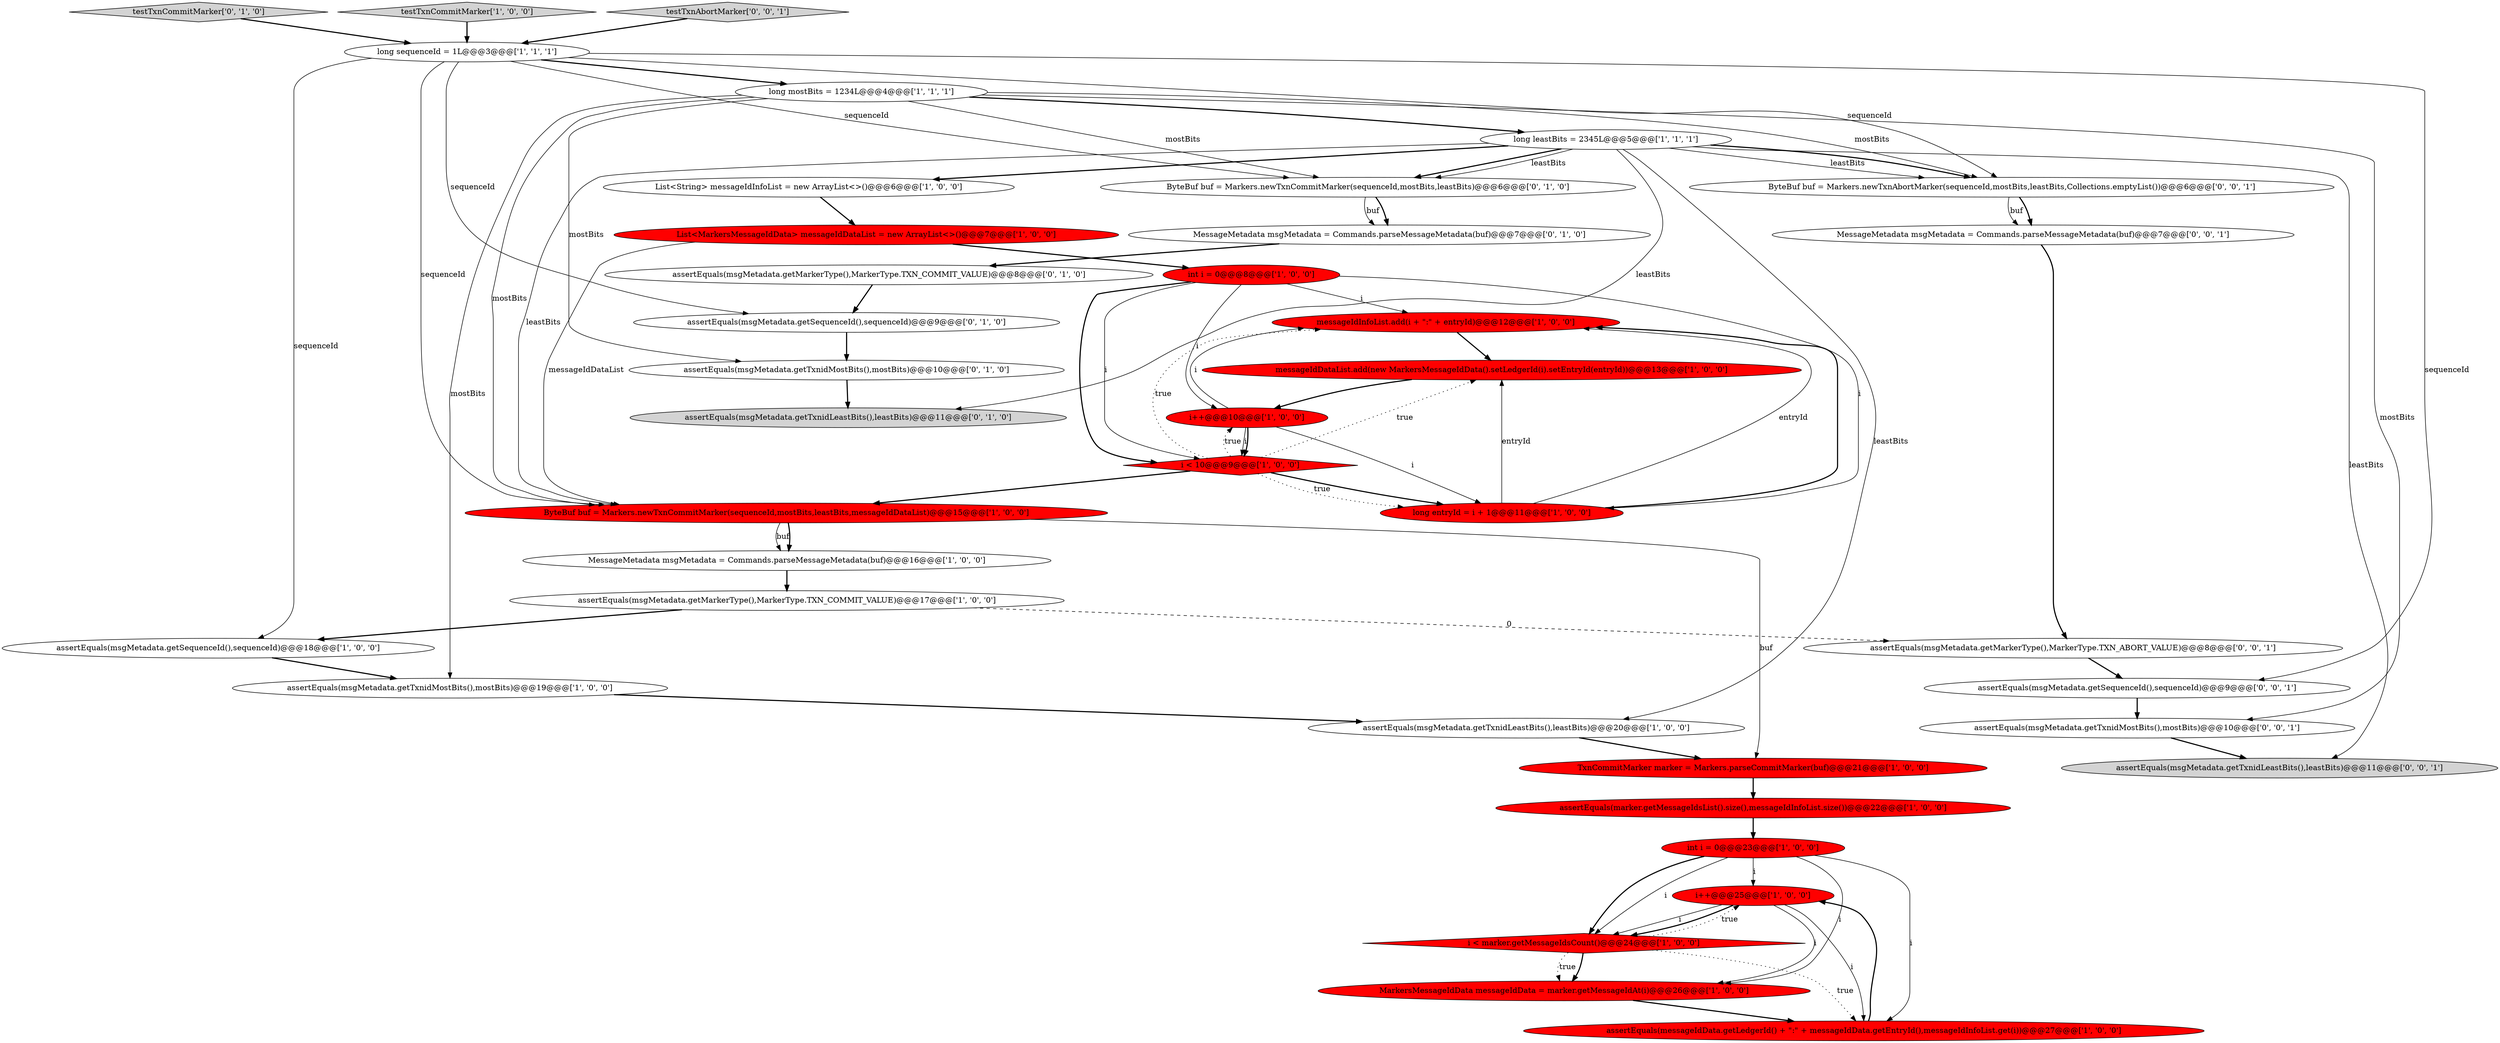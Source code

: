 digraph {
10 [style = filled, label = "assertEquals(marker.getMessageIdsList().size(),messageIdInfoList.size())@@@22@@@['1', '0', '0']", fillcolor = red, shape = ellipse image = "AAA1AAABBB1BBB"];
26 [style = filled, label = "MessageMetadata msgMetadata = Commands.parseMessageMetadata(buf)@@@7@@@['0', '1', '0']", fillcolor = white, shape = ellipse image = "AAA0AAABBB2BBB"];
11 [style = filled, label = "messageIdInfoList.add(i + \":\" + entryId)@@@12@@@['1', '0', '0']", fillcolor = red, shape = ellipse image = "AAA1AAABBB1BBB"];
6 [style = filled, label = "TxnCommitMarker marker = Markers.parseCommitMarker(buf)@@@21@@@['1', '0', '0']", fillcolor = red, shape = ellipse image = "AAA1AAABBB1BBB"];
19 [style = filled, label = "int i = 0@@@8@@@['1', '0', '0']", fillcolor = red, shape = ellipse image = "AAA1AAABBB1BBB"];
30 [style = filled, label = "assertEquals(msgMetadata.getMarkerType(),MarkerType.TXN_COMMIT_VALUE)@@@8@@@['0', '1', '0']", fillcolor = white, shape = ellipse image = "AAA0AAABBB2BBB"];
31 [style = filled, label = "assertEquals(msgMetadata.getTxnidMostBits(),mostBits)@@@10@@@['0', '1', '0']", fillcolor = white, shape = ellipse image = "AAA0AAABBB2BBB"];
22 [style = filled, label = "i++@@@10@@@['1', '0', '0']", fillcolor = red, shape = ellipse image = "AAA1AAABBB1BBB"];
8 [style = filled, label = "long sequenceId = 1L@@@3@@@['1', '1', '1']", fillcolor = white, shape = ellipse image = "AAA0AAABBB1BBB"];
33 [style = filled, label = "assertEquals(msgMetadata.getMarkerType(),MarkerType.TXN_ABORT_VALUE)@@@8@@@['0', '0', '1']", fillcolor = white, shape = ellipse image = "AAA0AAABBB3BBB"];
4 [style = filled, label = "long entryId = i + 1@@@11@@@['1', '0', '0']", fillcolor = red, shape = ellipse image = "AAA1AAABBB1BBB"];
7 [style = filled, label = "i++@@@25@@@['1', '0', '0']", fillcolor = red, shape = ellipse image = "AAA1AAABBB1BBB"];
16 [style = filled, label = "assertEquals(msgMetadata.getTxnidMostBits(),mostBits)@@@19@@@['1', '0', '0']", fillcolor = white, shape = ellipse image = "AAA0AAABBB1BBB"];
17 [style = filled, label = "i < marker.getMessageIdsCount()@@@24@@@['1', '0', '0']", fillcolor = red, shape = diamond image = "AAA1AAABBB1BBB"];
25 [style = filled, label = "assertEquals(msgMetadata.getTxnidLeastBits(),leastBits)@@@11@@@['0', '1', '0']", fillcolor = lightgray, shape = ellipse image = "AAA0AAABBB2BBB"];
27 [style = filled, label = "testTxnCommitMarker['0', '1', '0']", fillcolor = lightgray, shape = diamond image = "AAA0AAABBB2BBB"];
15 [style = filled, label = "long leastBits = 2345L@@@5@@@['1', '1', '1']", fillcolor = white, shape = ellipse image = "AAA0AAABBB1BBB"];
13 [style = filled, label = "List<MarkersMessageIdData> messageIdDataList = new ArrayList<>()@@@7@@@['1', '0', '0']", fillcolor = red, shape = ellipse image = "AAA1AAABBB1BBB"];
18 [style = filled, label = "int i = 0@@@23@@@['1', '0', '0']", fillcolor = red, shape = ellipse image = "AAA1AAABBB1BBB"];
5 [style = filled, label = "assertEquals(msgMetadata.getTxnidLeastBits(),leastBits)@@@20@@@['1', '0', '0']", fillcolor = white, shape = ellipse image = "AAA0AAABBB1BBB"];
20 [style = filled, label = "testTxnCommitMarker['1', '0', '0']", fillcolor = lightgray, shape = diamond image = "AAA0AAABBB1BBB"];
23 [style = filled, label = "assertEquals(messageIdData.getLedgerId() + \":\" + messageIdData.getEntryId(),messageIdInfoList.get(i))@@@27@@@['1', '0', '0']", fillcolor = red, shape = ellipse image = "AAA1AAABBB1BBB"];
37 [style = filled, label = "assertEquals(msgMetadata.getTxnidMostBits(),mostBits)@@@10@@@['0', '0', '1']", fillcolor = white, shape = ellipse image = "AAA0AAABBB3BBB"];
28 [style = filled, label = "assertEquals(msgMetadata.getSequenceId(),sequenceId)@@@9@@@['0', '1', '0']", fillcolor = white, shape = ellipse image = "AAA0AAABBB2BBB"];
2 [style = filled, label = "assertEquals(msgMetadata.getMarkerType(),MarkerType.TXN_COMMIT_VALUE)@@@17@@@['1', '0', '0']", fillcolor = white, shape = ellipse image = "AAA0AAABBB1BBB"];
29 [style = filled, label = "ByteBuf buf = Markers.newTxnCommitMarker(sequenceId,mostBits,leastBits)@@@6@@@['0', '1', '0']", fillcolor = white, shape = ellipse image = "AAA0AAABBB2BBB"];
35 [style = filled, label = "MessageMetadata msgMetadata = Commands.parseMessageMetadata(buf)@@@7@@@['0', '0', '1']", fillcolor = white, shape = ellipse image = "AAA0AAABBB3BBB"];
14 [style = filled, label = "long mostBits = 1234L@@@4@@@['1', '1', '1']", fillcolor = white, shape = ellipse image = "AAA0AAABBB1BBB"];
3 [style = filled, label = "i < 10@@@9@@@['1', '0', '0']", fillcolor = red, shape = diamond image = "AAA1AAABBB1BBB"];
34 [style = filled, label = "ByteBuf buf = Markers.newTxnAbortMarker(sequenceId,mostBits,leastBits,Collections.emptyList())@@@6@@@['0', '0', '1']", fillcolor = white, shape = ellipse image = "AAA0AAABBB3BBB"];
21 [style = filled, label = "List<String> messageIdInfoList = new ArrayList<>()@@@6@@@['1', '0', '0']", fillcolor = white, shape = ellipse image = "AAA0AAABBB1BBB"];
36 [style = filled, label = "assertEquals(msgMetadata.getTxnidLeastBits(),leastBits)@@@11@@@['0', '0', '1']", fillcolor = lightgray, shape = ellipse image = "AAA0AAABBB3BBB"];
38 [style = filled, label = "testTxnAbortMarker['0', '0', '1']", fillcolor = lightgray, shape = diamond image = "AAA0AAABBB3BBB"];
9 [style = filled, label = "MarkersMessageIdData messageIdData = marker.getMessageIdAt(i)@@@26@@@['1', '0', '0']", fillcolor = red, shape = ellipse image = "AAA1AAABBB1BBB"];
12 [style = filled, label = "MessageMetadata msgMetadata = Commands.parseMessageMetadata(buf)@@@16@@@['1', '0', '0']", fillcolor = white, shape = ellipse image = "AAA0AAABBB1BBB"];
1 [style = filled, label = "messageIdDataList.add(new MarkersMessageIdData().setLedgerId(i).setEntryId(entryId))@@@13@@@['1', '0', '0']", fillcolor = red, shape = ellipse image = "AAA1AAABBB1BBB"];
0 [style = filled, label = "ByteBuf buf = Markers.newTxnCommitMarker(sequenceId,mostBits,leastBits,messageIdDataList)@@@15@@@['1', '0', '0']", fillcolor = red, shape = ellipse image = "AAA1AAABBB1BBB"];
32 [style = filled, label = "assertEquals(msgMetadata.getSequenceId(),sequenceId)@@@9@@@['0', '0', '1']", fillcolor = white, shape = ellipse image = "AAA0AAABBB3BBB"];
24 [style = filled, label = "assertEquals(msgMetadata.getSequenceId(),sequenceId)@@@18@@@['1', '0', '0']", fillcolor = white, shape = ellipse image = "AAA0AAABBB1BBB"];
14->29 [style = solid, label="mostBits"];
18->7 [style = solid, label="i"];
32->37 [style = bold, label=""];
15->21 [style = bold, label=""];
17->9 [style = bold, label=""];
18->23 [style = solid, label="i"];
7->23 [style = solid, label="i"];
14->16 [style = solid, label="mostBits"];
3->4 [style = bold, label=""];
8->29 [style = solid, label="sequenceId"];
7->9 [style = solid, label="i"];
4->1 [style = solid, label="entryId"];
7->17 [style = solid, label="i"];
12->2 [style = bold, label=""];
30->28 [style = bold, label=""];
8->34 [style = solid, label="sequenceId"];
0->12 [style = solid, label="buf"];
22->11 [style = solid, label="i"];
22->3 [style = solid, label="i"];
19->11 [style = solid, label="i"];
2->24 [style = bold, label=""];
0->6 [style = solid, label="buf"];
19->3 [style = bold, label=""];
19->22 [style = solid, label="i"];
21->13 [style = bold, label=""];
18->9 [style = solid, label="i"];
37->36 [style = bold, label=""];
15->34 [style = bold, label=""];
19->3 [style = solid, label="i"];
18->17 [style = solid, label="i"];
3->0 [style = bold, label=""];
17->23 [style = dotted, label="true"];
29->26 [style = bold, label=""];
20->8 [style = bold, label=""];
5->6 [style = bold, label=""];
8->32 [style = solid, label="sequenceId"];
15->0 [style = solid, label="leastBits"];
19->4 [style = solid, label="i"];
14->15 [style = bold, label=""];
2->33 [style = dashed, label="0"];
23->7 [style = bold, label=""];
34->35 [style = bold, label=""];
8->24 [style = solid, label="sequenceId"];
3->1 [style = dotted, label="true"];
27->8 [style = bold, label=""];
15->29 [style = bold, label=""];
10->18 [style = bold, label=""];
31->25 [style = bold, label=""];
7->17 [style = bold, label=""];
15->36 [style = solid, label="leastBits"];
15->34 [style = solid, label="leastBits"];
0->12 [style = bold, label=""];
28->31 [style = bold, label=""];
8->14 [style = bold, label=""];
13->0 [style = solid, label="messageIdDataList"];
15->29 [style = solid, label="leastBits"];
13->19 [style = bold, label=""];
6->10 [style = bold, label=""];
14->34 [style = solid, label="mostBits"];
16->5 [style = bold, label=""];
33->32 [style = bold, label=""];
38->8 [style = bold, label=""];
29->26 [style = solid, label="buf"];
14->0 [style = solid, label="mostBits"];
15->25 [style = solid, label="leastBits"];
15->5 [style = solid, label="leastBits"];
3->11 [style = dotted, label="true"];
11->1 [style = bold, label=""];
8->28 [style = solid, label="sequenceId"];
14->37 [style = solid, label="mostBits"];
35->33 [style = bold, label=""];
18->17 [style = bold, label=""];
3->4 [style = dotted, label="true"];
4->11 [style = solid, label="entryId"];
22->4 [style = solid, label="i"];
14->31 [style = solid, label="mostBits"];
8->0 [style = solid, label="sequenceId"];
26->30 [style = bold, label=""];
1->22 [style = bold, label=""];
22->3 [style = bold, label=""];
9->23 [style = bold, label=""];
24->16 [style = bold, label=""];
17->9 [style = dotted, label="true"];
34->35 [style = solid, label="buf"];
3->22 [style = dotted, label="true"];
17->7 [style = dotted, label="true"];
4->11 [style = bold, label=""];
}
